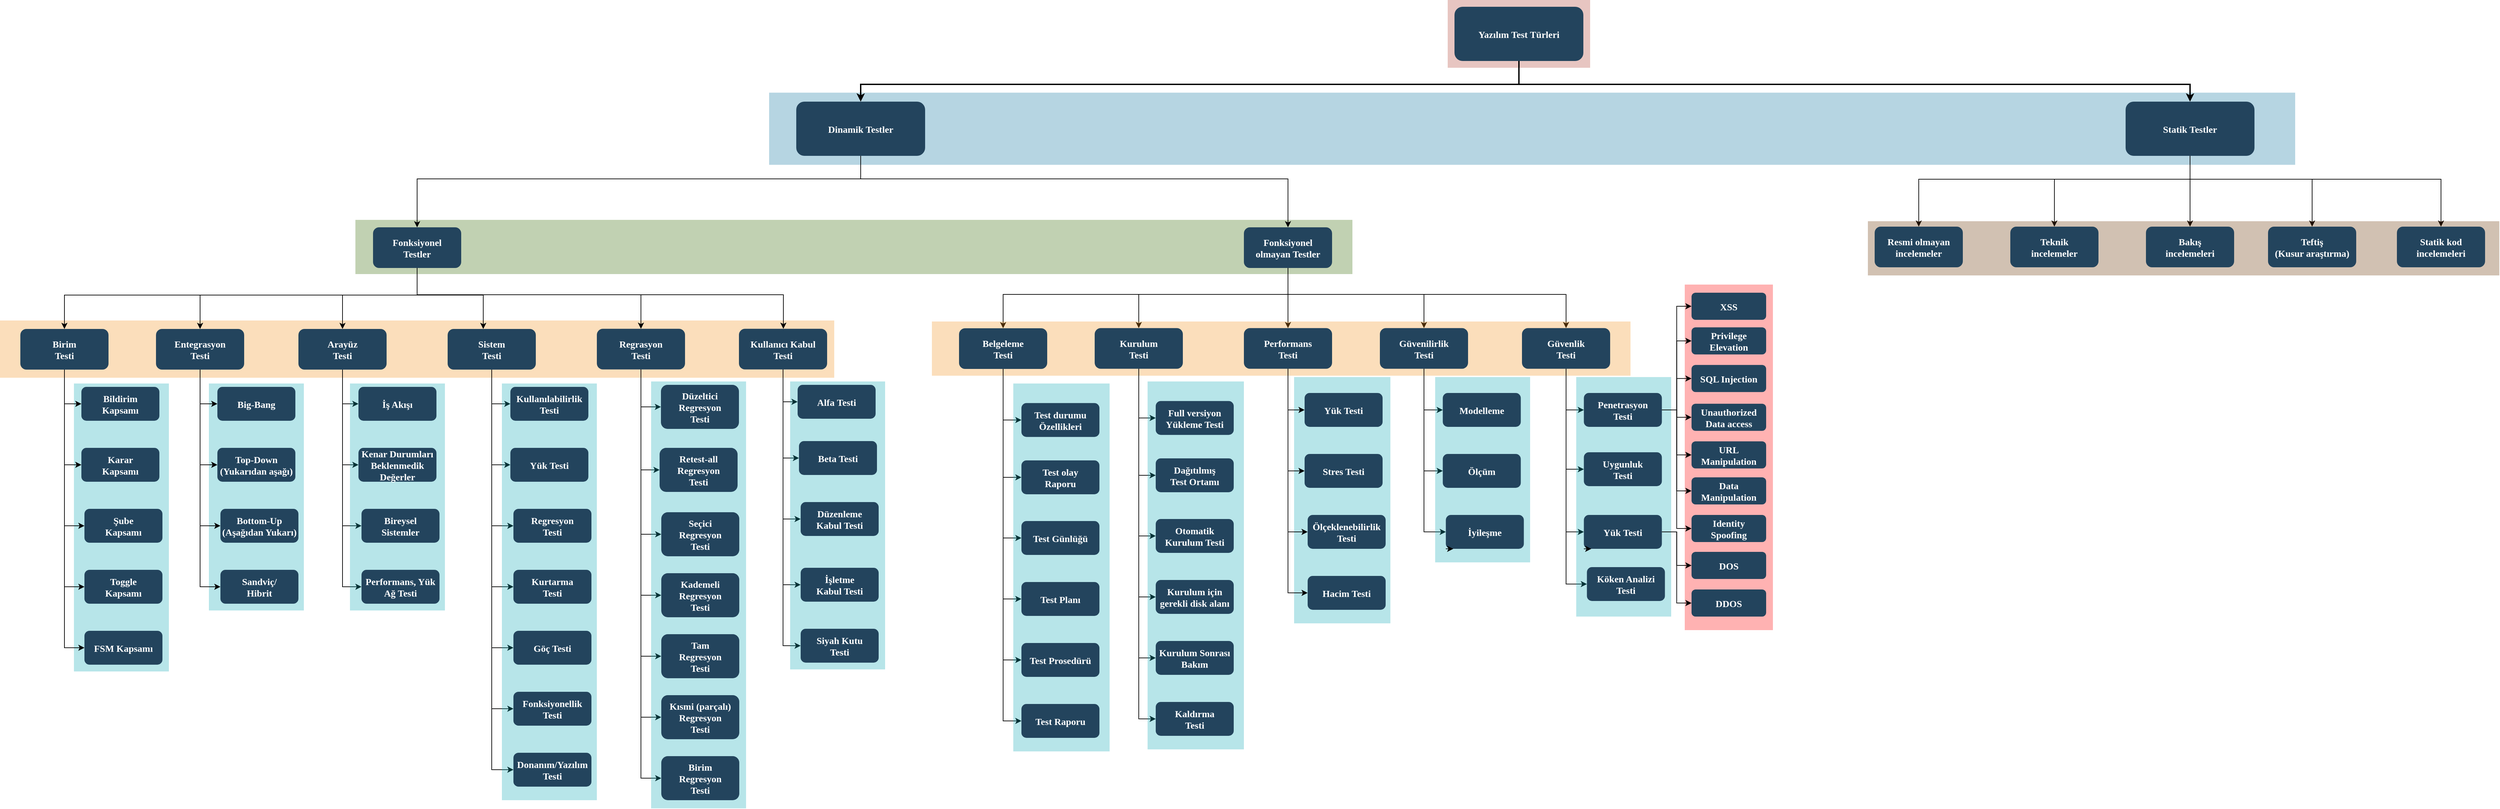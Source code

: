 <mxfile version="13.0.2" type="github">
  <diagram id="vwbjcZN3HUG5_Yrul42C" name="Page-1">
    <mxGraphModel dx="4432" dy="1824" grid="1" gridSize="10" guides="1" tooltips="1" connect="1" arrows="1" fold="1" page="1" pageScale="1" pageWidth="850" pageHeight="1100" math="0" shadow="0">
      <root>
        <mxCell id="0" />
        <mxCell id="1" parent="0" />
        <mxCell id="3QzFVQZJp-mWmI0BrGXV-1" value="" style="fillColor=#AE4132;strokeColor=none;opacity=30;" parent="1" vertex="1">
          <mxGeometry x="2300.5" y="40" width="210" height="100.0" as="geometry" />
        </mxCell>
        <mxCell id="3QzFVQZJp-mWmI0BrGXV-2" value="" style="fillColor=#10739E;strokeColor=none;opacity=30;" parent="1" vertex="1">
          <mxGeometry x="1300" y="176.75" width="2250" height="106.5" as="geometry" />
        </mxCell>
        <mxCell id="3QzFVQZJp-mWmI0BrGXV-4" value="" style="fillColor=#F2931E;strokeColor=none;opacity=30;" parent="1" vertex="1">
          <mxGeometry x="166" y="513" width="1230" height="84.5" as="geometry" />
        </mxCell>
        <mxCell id="3QzFVQZJp-mWmI0BrGXV-5" value="" style="fillColor=#12AAB5;strokeColor=none;opacity=30;" parent="1" vertex="1">
          <mxGeometry x="2074" y="596.5" width="142" height="363.5" as="geometry" />
        </mxCell>
        <mxCell id="3QzFVQZJp-mWmI0BrGXV-7" value="" style="fillColor=#FF0000;strokeColor=none;opacity=30;" parent="1" vertex="1">
          <mxGeometry x="2650" y="460" width="130" height="510" as="geometry" />
        </mxCell>
        <mxCell id="3QzFVQZJp-mWmI0BrGXV-8" value="" style="fillColor=#336600;strokeColor=none;opacity=30;" parent="1" vertex="1">
          <mxGeometry x="690" y="364.5" width="1470" height="80" as="geometry" />
        </mxCell>
        <mxCell id="3QzFVQZJp-mWmI0BrGXV-11" value="" style="fillColor=#12AAB5;strokeColor=none;opacity=30;" parent="1" vertex="1">
          <mxGeometry x="474" y="606" width="140" height="335" as="geometry" />
        </mxCell>
        <mxCell id="3QzFVQZJp-mWmI0BrGXV-13" value="Yazılım Test Türleri" style="rounded=1;fillColor=#23445D;gradientColor=none;strokeColor=none;fontColor=#FFFFFF;fontStyle=1;fontFamily=Tahoma;fontSize=14" parent="1" vertex="1">
          <mxGeometry x="2310.5" y="50.0" width="190" height="80" as="geometry" />
        </mxCell>
        <mxCell id="3QzFVQZJp-mWmI0BrGXV-14" value="" style="edgeStyle=elbowEdgeStyle;elbow=vertical;strokeWidth=2;rounded=0;entryX=0.5;entryY=0;entryDx=0;entryDy=0;" parent="1" source="3QzFVQZJp-mWmI0BrGXV-13" target="3QzFVQZJp-mWmI0BrGXV-20" edge="1">
          <mxGeometry x="1957" y="80.0" width="100" height="100" as="geometry">
            <mxPoint x="1957" y="180.0" as="sourcePoint" />
            <mxPoint x="3077" y="200.0" as="targetPoint" />
            <Array as="points">
              <mxPoint x="2620" y="164.5" />
              <mxPoint x="2670" y="166.5" />
            </Array>
          </mxGeometry>
        </mxCell>
        <mxCell id="3QzFVQZJp-mWmI0BrGXV-15" style="edgeStyle=orthogonalEdgeStyle;rounded=0;orthogonalLoop=1;jettySize=auto;html=1;entryX=0.5;entryY=0;entryDx=0;entryDy=0;" parent="1" source="3QzFVQZJp-mWmI0BrGXV-20" target="3QzFVQZJp-mWmI0BrGXV-57" edge="1">
          <mxGeometry relative="1" as="geometry">
            <mxPoint x="3395" y="364.5" as="targetPoint" />
          </mxGeometry>
        </mxCell>
        <mxCell id="3QzFVQZJp-mWmI0BrGXV-16" style="edgeStyle=orthogonalEdgeStyle;rounded=0;orthogonalLoop=1;jettySize=auto;html=1;entryX=0.5;entryY=0;entryDx=0;entryDy=0;" parent="1" source="3QzFVQZJp-mWmI0BrGXV-20" target="3QzFVQZJp-mWmI0BrGXV-56" edge="1">
          <mxGeometry relative="1" as="geometry">
            <mxPoint x="3195" y="364.5" as="targetPoint" />
            <Array as="points">
              <mxPoint x="3395" y="304.5" />
              <mxPoint x="3195" y="304.5" />
            </Array>
          </mxGeometry>
        </mxCell>
        <mxCell id="3QzFVQZJp-mWmI0BrGXV-17" style="edgeStyle=orthogonalEdgeStyle;rounded=0;orthogonalLoop=1;jettySize=auto;html=1;entryX=0.5;entryY=0;entryDx=0;entryDy=0;" parent="1" source="3QzFVQZJp-mWmI0BrGXV-20" target="3QzFVQZJp-mWmI0BrGXV-55" edge="1">
          <mxGeometry relative="1" as="geometry">
            <mxPoint x="2995" y="364.5" as="targetPoint" />
            <Array as="points">
              <mxPoint x="3395" y="304.5" />
              <mxPoint x="2995" y="304.5" />
            </Array>
          </mxGeometry>
        </mxCell>
        <mxCell id="3QzFVQZJp-mWmI0BrGXV-18" style="edgeStyle=orthogonalEdgeStyle;rounded=0;orthogonalLoop=1;jettySize=auto;html=1;entryX=0.5;entryY=0;entryDx=0;entryDy=0;" parent="1" source="3QzFVQZJp-mWmI0BrGXV-20" target="3QzFVQZJp-mWmI0BrGXV-59" edge="1">
          <mxGeometry relative="1" as="geometry">
            <mxPoint x="3575" y="364.5" as="targetPoint" />
            <Array as="points">
              <mxPoint x="3395" y="304.5" />
              <mxPoint x="3575" y="304.5" />
            </Array>
          </mxGeometry>
        </mxCell>
        <mxCell id="3QzFVQZJp-mWmI0BrGXV-19" style="edgeStyle=orthogonalEdgeStyle;rounded=0;orthogonalLoop=1;jettySize=auto;html=1;entryX=0.5;entryY=0;entryDx=0;entryDy=0;" parent="1" source="3QzFVQZJp-mWmI0BrGXV-20" target="3QzFVQZJp-mWmI0BrGXV-58" edge="1">
          <mxGeometry relative="1" as="geometry">
            <mxPoint x="3765" y="364.5" as="targetPoint" />
            <Array as="points">
              <mxPoint x="3395" y="304.5" />
              <mxPoint x="3765" y="304.5" />
            </Array>
          </mxGeometry>
        </mxCell>
        <mxCell id="3QzFVQZJp-mWmI0BrGXV-20" value="Statik Testler" style="rounded=1;fillColor=#23445D;gradientColor=none;strokeColor=none;fontColor=#FFFFFF;fontStyle=1;fontFamily=Tahoma;fontSize=14" parent="1" vertex="1">
          <mxGeometry x="3300" y="190.0" width="190" height="80" as="geometry" />
        </mxCell>
        <mxCell id="3QzFVQZJp-mWmI0BrGXV-21" style="edgeStyle=orthogonalEdgeStyle;rounded=0;orthogonalLoop=1;jettySize=auto;html=1;entryX=0.5;entryY=0;entryDx=0;entryDy=0;" parent="1" source="3QzFVQZJp-mWmI0BrGXV-23" target="3QzFVQZJp-mWmI0BrGXV-45" edge="1">
          <mxGeometry relative="1" as="geometry">
            <Array as="points">
              <mxPoint x="1435" y="304" />
              <mxPoint x="781" y="304" />
            </Array>
          </mxGeometry>
        </mxCell>
        <mxCell id="3QzFVQZJp-mWmI0BrGXV-22" style="edgeStyle=orthogonalEdgeStyle;rounded=0;orthogonalLoop=1;jettySize=auto;html=1;" parent="1" source="3QzFVQZJp-mWmI0BrGXV-23" target="3QzFVQZJp-mWmI0BrGXV-51" edge="1">
          <mxGeometry relative="1" as="geometry">
            <Array as="points">
              <mxPoint x="1435" y="304" />
              <mxPoint x="2065" y="304" />
            </Array>
          </mxGeometry>
        </mxCell>
        <mxCell id="3QzFVQZJp-mWmI0BrGXV-23" value="Dinamik Testler" style="rounded=1;fillColor=#23445D;gradientColor=none;strokeColor=none;fontColor=#FFFFFF;fontStyle=1;fontFamily=Tahoma;fontSize=14" parent="1" vertex="1">
          <mxGeometry x="1340" y="190.0" width="190" height="80" as="geometry" />
        </mxCell>
        <mxCell id="3QzFVQZJp-mWmI0BrGXV-32" value="Yük Testi" style="rounded=1;fillColor=#23445D;gradientColor=none;strokeColor=none;fontColor=#FFFFFF;fontStyle=1;fontFamily=Tahoma;fontSize=14" parent="1" vertex="1">
          <mxGeometry x="2089.5" y="620" width="115" height="50" as="geometry" />
        </mxCell>
        <mxCell id="3QzFVQZJp-mWmI0BrGXV-33" value="Stres Testi" style="rounded=1;fillColor=#23445D;gradientColor=none;strokeColor=none;fontColor=#FFFFFF;fontStyle=1;fontFamily=Tahoma;fontSize=14" parent="1" vertex="1">
          <mxGeometry x="2089.5" y="710" width="115" height="50" as="geometry" />
        </mxCell>
        <mxCell id="3QzFVQZJp-mWmI0BrGXV-34" value="Ölçeklenebilirlik&#xa;Testi" style="rounded=1;fillColor=#23445D;gradientColor=none;strokeColor=none;fontColor=#FFFFFF;fontStyle=1;fontFamily=Tahoma;fontSize=14" parent="1" vertex="1">
          <mxGeometry x="2094" y="800" width="115" height="50" as="geometry" />
        </mxCell>
        <mxCell id="3QzFVQZJp-mWmI0BrGXV-35" value="" style="edgeStyle=elbowEdgeStyle;elbow=vertical;strokeWidth=2;rounded=0" parent="1" source="3QzFVQZJp-mWmI0BrGXV-13" target="3QzFVQZJp-mWmI0BrGXV-23" edge="1">
          <mxGeometry x="1597" y="-2.842e-14" width="100" height="100" as="geometry">
            <mxPoint x="1597" y="100.0" as="sourcePoint" />
            <mxPoint x="1697" y="-2.842e-14" as="targetPoint" />
            <Array as="points">
              <mxPoint x="2190" y="164.5" />
            </Array>
          </mxGeometry>
        </mxCell>
        <mxCell id="3QzFVQZJp-mWmI0BrGXV-39" style="edgeStyle=orthogonalEdgeStyle;rounded=0;orthogonalLoop=1;jettySize=auto;html=1;entryX=0.5;entryY=0;entryDx=0;entryDy=0;" parent="1" source="3QzFVQZJp-mWmI0BrGXV-45" target="3QzFVQZJp-mWmI0BrGXV-64" edge="1">
          <mxGeometry relative="1" as="geometry">
            <Array as="points">
              <mxPoint x="781" y="475.5" />
              <mxPoint x="261" y="475.5" />
            </Array>
          </mxGeometry>
        </mxCell>
        <mxCell id="3QzFVQZJp-mWmI0BrGXV-40" style="edgeStyle=orthogonalEdgeStyle;rounded=0;orthogonalLoop=1;jettySize=auto;html=1;" parent="1" source="3QzFVQZJp-mWmI0BrGXV-45" target="3QzFVQZJp-mWmI0BrGXV-60" edge="1">
          <mxGeometry relative="1" as="geometry">
            <Array as="points">
              <mxPoint x="781" y="475.5" />
              <mxPoint x="461" y="475.5" />
            </Array>
          </mxGeometry>
        </mxCell>
        <mxCell id="3QzFVQZJp-mWmI0BrGXV-41" style="edgeStyle=orthogonalEdgeStyle;rounded=0;orthogonalLoop=1;jettySize=auto;html=1;entryX=0.5;entryY=0;entryDx=0;entryDy=0;" parent="1" source="3QzFVQZJp-mWmI0BrGXV-45" target="3QzFVQZJp-mWmI0BrGXV-61" edge="1">
          <mxGeometry relative="1" as="geometry">
            <Array as="points">
              <mxPoint x="781" y="475.5" />
              <mxPoint x="671" y="475.5" />
            </Array>
          </mxGeometry>
        </mxCell>
        <mxCell id="3QzFVQZJp-mWmI0BrGXV-42" style="edgeStyle=orthogonalEdgeStyle;rounded=0;orthogonalLoop=1;jettySize=auto;html=1;entryX=0.404;entryY=0;entryDx=0;entryDy=0;entryPerimeter=0;" parent="1" source="3QzFVQZJp-mWmI0BrGXV-45" target="3QzFVQZJp-mWmI0BrGXV-62" edge="1">
          <mxGeometry relative="1" as="geometry">
            <Array as="points">
              <mxPoint x="781" y="475.5" />
              <mxPoint x="879" y="475.5" />
            </Array>
          </mxGeometry>
        </mxCell>
        <mxCell id="3QzFVQZJp-mWmI0BrGXV-43" style="edgeStyle=orthogonalEdgeStyle;rounded=0;orthogonalLoop=1;jettySize=auto;html=1;entryX=0.5;entryY=0;entryDx=0;entryDy=0;" parent="1" source="3QzFVQZJp-mWmI0BrGXV-45" target="3QzFVQZJp-mWmI0BrGXV-65" edge="1">
          <mxGeometry relative="1" as="geometry">
            <Array as="points">
              <mxPoint x="781" y="475" />
              <mxPoint x="1111" y="475" />
            </Array>
          </mxGeometry>
        </mxCell>
        <mxCell id="3QzFVQZJp-mWmI0BrGXV-44" style="edgeStyle=orthogonalEdgeStyle;rounded=0;orthogonalLoop=1;jettySize=auto;html=1;" parent="1" source="3QzFVQZJp-mWmI0BrGXV-45" target="3QzFVQZJp-mWmI0BrGXV-63" edge="1">
          <mxGeometry relative="1" as="geometry">
            <Array as="points">
              <mxPoint x="781" y="475" />
              <mxPoint x="1321" y="475" />
            </Array>
          </mxGeometry>
        </mxCell>
        <mxCell id="3QzFVQZJp-mWmI0BrGXV-45" value="Fonksiyonel &#xa;Testler" style="rounded=1;fillColor=#23445D;gradientColor=none;strokeColor=none;fontColor=#FFFFFF;fontStyle=1;fontFamily=Tahoma;fontSize=14" parent="1" vertex="1">
          <mxGeometry x="716" y="375.5" width="130" height="60" as="geometry" />
        </mxCell>
        <mxCell id="3QzFVQZJp-mWmI0BrGXV-46" style="edgeStyle=orthogonalEdgeStyle;rounded=0;orthogonalLoop=1;jettySize=auto;html=1;" parent="1" source="3QzFVQZJp-mWmI0BrGXV-51" target="3QzFVQZJp-mWmI0BrGXV-66" edge="1">
          <mxGeometry relative="1" as="geometry">
            <Array as="points">
              <mxPoint x="2065" y="474.5" />
              <mxPoint x="1645" y="474.5" />
            </Array>
          </mxGeometry>
        </mxCell>
        <mxCell id="3QzFVQZJp-mWmI0BrGXV-47" style="edgeStyle=orthogonalEdgeStyle;rounded=0;orthogonalLoop=1;jettySize=auto;html=1;" parent="1" source="3QzFVQZJp-mWmI0BrGXV-51" target="3QzFVQZJp-mWmI0BrGXV-67" edge="1">
          <mxGeometry relative="1" as="geometry">
            <Array as="points">
              <mxPoint x="2065" y="474.5" />
              <mxPoint x="1845" y="474.5" />
            </Array>
          </mxGeometry>
        </mxCell>
        <mxCell id="3QzFVQZJp-mWmI0BrGXV-48" style="edgeStyle=orthogonalEdgeStyle;rounded=0;orthogonalLoop=1;jettySize=auto;html=1;" parent="1" source="3QzFVQZJp-mWmI0BrGXV-51" target="3QzFVQZJp-mWmI0BrGXV-68" edge="1">
          <mxGeometry relative="1" as="geometry" />
        </mxCell>
        <mxCell id="3QzFVQZJp-mWmI0BrGXV-49" style="edgeStyle=orthogonalEdgeStyle;rounded=0;orthogonalLoop=1;jettySize=auto;html=1;entryX=0.5;entryY=0;entryDx=0;entryDy=0;" parent="1" source="3QzFVQZJp-mWmI0BrGXV-51" target="3QzFVQZJp-mWmI0BrGXV-70" edge="1">
          <mxGeometry relative="1" as="geometry">
            <Array as="points">
              <mxPoint x="2065" y="474.5" />
              <mxPoint x="2265" y="474.5" />
            </Array>
          </mxGeometry>
        </mxCell>
        <mxCell id="3QzFVQZJp-mWmI0BrGXV-50" style="edgeStyle=orthogonalEdgeStyle;rounded=0;orthogonalLoop=1;jettySize=auto;html=1;" parent="1" source="3QzFVQZJp-mWmI0BrGXV-51" target="3QzFVQZJp-mWmI0BrGXV-69" edge="1">
          <mxGeometry relative="1" as="geometry">
            <Array as="points">
              <mxPoint x="2065" y="474.5" />
              <mxPoint x="2475" y="474.5" />
            </Array>
          </mxGeometry>
        </mxCell>
        <mxCell id="3QzFVQZJp-mWmI0BrGXV-51" value="Fonksiyonel&#xa;olmayan Testler" style="rounded=1;fillColor=#23445D;gradientColor=none;strokeColor=none;fontColor=#FFFFFF;fontStyle=1;fontFamily=Tahoma;fontSize=14" parent="1" vertex="1">
          <mxGeometry x="2000" y="375.5" width="130" height="60" as="geometry" />
        </mxCell>
        <mxCell id="3QzFVQZJp-mWmI0BrGXV-52" value="" style="fillColor=#12AAB5;strokeColor=none;opacity=30;" parent="1" vertex="1">
          <mxGeometry x="275" y="606" width="140" height="425" as="geometry" />
        </mxCell>
        <mxCell id="3QzFVQZJp-mWmI0BrGXV-53" value="" style="fillColor=#F2931E;strokeColor=none;opacity=30;" parent="1" vertex="1">
          <mxGeometry x="1540" y="514.5" width="1030" height="80" as="geometry" />
        </mxCell>
        <mxCell id="3QzFVQZJp-mWmI0BrGXV-54" value="" style="fillColor=#663300;strokeColor=none;opacity=30;" parent="1" vertex="1">
          <mxGeometry x="2920" y="366.5" width="931" height="80" as="geometry" />
        </mxCell>
        <mxCell id="3QzFVQZJp-mWmI0BrGXV-55" value="Resmi olmayan&#xa;incelemeler" style="rounded=1;fillColor=#23445D;gradientColor=none;strokeColor=none;fontColor=#FFFFFF;fontStyle=1;fontFamily=Tahoma;fontSize=14" parent="1" vertex="1">
          <mxGeometry x="2930" y="374.5" width="130" height="60" as="geometry" />
        </mxCell>
        <mxCell id="3QzFVQZJp-mWmI0BrGXV-56" value="Teknik&#xa;incelemeler" style="rounded=1;fillColor=#23445D;gradientColor=none;strokeColor=none;fontColor=#FFFFFF;fontStyle=1;fontFamily=Tahoma;fontSize=14" parent="1" vertex="1">
          <mxGeometry x="3130" y="374.5" width="130" height="60" as="geometry" />
        </mxCell>
        <mxCell id="3QzFVQZJp-mWmI0BrGXV-57" value="Bakış&#xa;incelemeleri" style="rounded=1;fillColor=#23445D;gradientColor=none;strokeColor=none;fontColor=#FFFFFF;fontStyle=1;fontFamily=Tahoma;fontSize=14" parent="1" vertex="1">
          <mxGeometry x="3330" y="374.5" width="130" height="60" as="geometry" />
        </mxCell>
        <mxCell id="3QzFVQZJp-mWmI0BrGXV-58" value="Statik kod &#xa;incelemeleri" style="rounded=1;fillColor=#23445D;gradientColor=none;strokeColor=none;fontColor=#FFFFFF;fontStyle=1;fontFamily=Tahoma;fontSize=14" parent="1" vertex="1">
          <mxGeometry x="3700" y="374.5" width="130" height="60" as="geometry" />
        </mxCell>
        <mxCell id="3QzFVQZJp-mWmI0BrGXV-59" value="Teftiş&#xa;(Kusur araştırma)" style="rounded=1;fillColor=#23445D;gradientColor=none;strokeColor=none;fontColor=#FFFFFF;fontStyle=1;fontFamily=Tahoma;fontSize=14" parent="1" vertex="1">
          <mxGeometry x="3510" y="374.5" width="130" height="60" as="geometry" />
        </mxCell>
        <mxCell id="3QzFVQZJp-mWmI0BrGXV-94" style="edgeStyle=orthogonalEdgeStyle;rounded=0;orthogonalLoop=1;jettySize=auto;html=1;entryX=0;entryY=0.5;entryDx=0;entryDy=0;" parent="1" source="3QzFVQZJp-mWmI0BrGXV-60" target="3QzFVQZJp-mWmI0BrGXV-89" edge="1">
          <mxGeometry relative="1" as="geometry" />
        </mxCell>
        <mxCell id="3QzFVQZJp-mWmI0BrGXV-95" style="edgeStyle=orthogonalEdgeStyle;rounded=0;orthogonalLoop=1;jettySize=auto;html=1;entryX=0;entryY=0.5;entryDx=0;entryDy=0;" parent="1" source="3QzFVQZJp-mWmI0BrGXV-60" target="3QzFVQZJp-mWmI0BrGXV-90" edge="1">
          <mxGeometry relative="1" as="geometry" />
        </mxCell>
        <mxCell id="3QzFVQZJp-mWmI0BrGXV-96" style="edgeStyle=orthogonalEdgeStyle;rounded=0;orthogonalLoop=1;jettySize=auto;html=1;entryX=0;entryY=0.5;entryDx=0;entryDy=0;" parent="1" source="3QzFVQZJp-mWmI0BrGXV-60" target="3QzFVQZJp-mWmI0BrGXV-91" edge="1">
          <mxGeometry relative="1" as="geometry" />
        </mxCell>
        <mxCell id="3QzFVQZJp-mWmI0BrGXV-97" style="edgeStyle=orthogonalEdgeStyle;rounded=0;orthogonalLoop=1;jettySize=auto;html=1;entryX=0;entryY=0.5;entryDx=0;entryDy=0;" parent="1" source="3QzFVQZJp-mWmI0BrGXV-60" target="3QzFVQZJp-mWmI0BrGXV-92" edge="1">
          <mxGeometry relative="1" as="geometry" />
        </mxCell>
        <mxCell id="3QzFVQZJp-mWmI0BrGXV-60" value="Entegrasyon&#xa;Testi" style="rounded=1;fillColor=#23445D;gradientColor=none;strokeColor=none;fontColor=#FFFFFF;fontStyle=1;fontFamily=Tahoma;fontSize=14" parent="1" vertex="1">
          <mxGeometry x="396" y="525.5" width="130" height="60" as="geometry" />
        </mxCell>
        <mxCell id="3QzFVQZJp-mWmI0BrGXV-104" style="edgeStyle=orthogonalEdgeStyle;rounded=0;orthogonalLoop=1;jettySize=auto;html=1;entryX=0;entryY=0.5;entryDx=0;entryDy=0;" parent="1" source="3QzFVQZJp-mWmI0BrGXV-61" target="3QzFVQZJp-mWmI0BrGXV-100" edge="1">
          <mxGeometry relative="1" as="geometry" />
        </mxCell>
        <mxCell id="3QzFVQZJp-mWmI0BrGXV-105" style="edgeStyle=orthogonalEdgeStyle;rounded=0;orthogonalLoop=1;jettySize=auto;html=1;entryX=0;entryY=0.5;entryDx=0;entryDy=0;" parent="1" source="3QzFVQZJp-mWmI0BrGXV-61" target="3QzFVQZJp-mWmI0BrGXV-101" edge="1">
          <mxGeometry relative="1" as="geometry" />
        </mxCell>
        <mxCell id="3QzFVQZJp-mWmI0BrGXV-106" style="edgeStyle=orthogonalEdgeStyle;rounded=0;orthogonalLoop=1;jettySize=auto;html=1;entryX=0;entryY=0.5;entryDx=0;entryDy=0;" parent="1" source="3QzFVQZJp-mWmI0BrGXV-61" target="3QzFVQZJp-mWmI0BrGXV-102" edge="1">
          <mxGeometry relative="1" as="geometry" />
        </mxCell>
        <mxCell id="3QzFVQZJp-mWmI0BrGXV-109" style="edgeStyle=orthogonalEdgeStyle;rounded=0;orthogonalLoop=1;jettySize=auto;html=1;entryX=0;entryY=0.5;entryDx=0;entryDy=0;" parent="1" source="3QzFVQZJp-mWmI0BrGXV-61" target="3QzFVQZJp-mWmI0BrGXV-103" edge="1">
          <mxGeometry relative="1" as="geometry" />
        </mxCell>
        <mxCell id="3QzFVQZJp-mWmI0BrGXV-61" value="Arayüz&#xa;Testi" style="rounded=1;fillColor=#23445D;gradientColor=none;strokeColor=none;fontColor=#FFFFFF;fontStyle=1;fontFamily=Tahoma;fontSize=14" parent="1" vertex="1">
          <mxGeometry x="606" y="525.5" width="130" height="60" as="geometry" />
        </mxCell>
        <mxCell id="3QzFVQZJp-mWmI0BrGXV-136" style="edgeStyle=orthogonalEdgeStyle;rounded=0;orthogonalLoop=1;jettySize=auto;html=1;entryX=0;entryY=0.5;entryDx=0;entryDy=0;" parent="1" source="3QzFVQZJp-mWmI0BrGXV-62" target="3QzFVQZJp-mWmI0BrGXV-124" edge="1">
          <mxGeometry relative="1" as="geometry" />
        </mxCell>
        <mxCell id="3QzFVQZJp-mWmI0BrGXV-137" style="edgeStyle=orthogonalEdgeStyle;rounded=0;orthogonalLoop=1;jettySize=auto;html=1;entryX=0;entryY=0.5;entryDx=0;entryDy=0;" parent="1" source="3QzFVQZJp-mWmI0BrGXV-62" target="3QzFVQZJp-mWmI0BrGXV-125" edge="1">
          <mxGeometry relative="1" as="geometry" />
        </mxCell>
        <mxCell id="3QzFVQZJp-mWmI0BrGXV-138" style="edgeStyle=orthogonalEdgeStyle;rounded=0;orthogonalLoop=1;jettySize=auto;html=1;entryX=0;entryY=0.5;entryDx=0;entryDy=0;" parent="1" source="3QzFVQZJp-mWmI0BrGXV-62" target="3QzFVQZJp-mWmI0BrGXV-126" edge="1">
          <mxGeometry relative="1" as="geometry" />
        </mxCell>
        <mxCell id="3QzFVQZJp-mWmI0BrGXV-139" style="edgeStyle=orthogonalEdgeStyle;rounded=0;orthogonalLoop=1;jettySize=auto;html=1;entryX=0;entryY=0.5;entryDx=0;entryDy=0;" parent="1" source="3QzFVQZJp-mWmI0BrGXV-62" target="3QzFVQZJp-mWmI0BrGXV-127" edge="1">
          <mxGeometry relative="1" as="geometry" />
        </mxCell>
        <mxCell id="3QzFVQZJp-mWmI0BrGXV-140" style="edgeStyle=orthogonalEdgeStyle;rounded=0;orthogonalLoop=1;jettySize=auto;html=1;entryX=0;entryY=0.5;entryDx=0;entryDy=0;" parent="1" source="3QzFVQZJp-mWmI0BrGXV-62" target="3QzFVQZJp-mWmI0BrGXV-131" edge="1">
          <mxGeometry relative="1" as="geometry" />
        </mxCell>
        <mxCell id="3QzFVQZJp-mWmI0BrGXV-141" style="edgeStyle=orthogonalEdgeStyle;rounded=0;orthogonalLoop=1;jettySize=auto;html=1;entryX=0;entryY=0.5;entryDx=0;entryDy=0;" parent="1" source="3QzFVQZJp-mWmI0BrGXV-62" target="3QzFVQZJp-mWmI0BrGXV-130" edge="1">
          <mxGeometry relative="1" as="geometry" />
        </mxCell>
        <mxCell id="3QzFVQZJp-mWmI0BrGXV-142" style="edgeStyle=orthogonalEdgeStyle;rounded=0;orthogonalLoop=1;jettySize=auto;html=1;entryX=0;entryY=0.5;entryDx=0;entryDy=0;" parent="1" source="3QzFVQZJp-mWmI0BrGXV-62" target="3QzFVQZJp-mWmI0BrGXV-128" edge="1">
          <mxGeometry relative="1" as="geometry" />
        </mxCell>
        <mxCell id="3QzFVQZJp-mWmI0BrGXV-62" value="Sistem&#xa;Testi" style="rounded=1;fillColor=#23445D;gradientColor=none;strokeColor=none;fontColor=#FFFFFF;fontStyle=1;fontFamily=Tahoma;fontSize=14" parent="1" vertex="1">
          <mxGeometry x="826" y="525.5" width="130" height="60" as="geometry" />
        </mxCell>
        <mxCell id="3QzFVQZJp-mWmI0BrGXV-181" style="edgeStyle=orthogonalEdgeStyle;rounded=0;orthogonalLoop=1;jettySize=auto;html=1;entryX=0;entryY=0.5;entryDx=0;entryDy=0;" parent="1" source="3QzFVQZJp-mWmI0BrGXV-63" target="3QzFVQZJp-mWmI0BrGXV-175" edge="1">
          <mxGeometry relative="1" as="geometry" />
        </mxCell>
        <mxCell id="3QzFVQZJp-mWmI0BrGXV-182" style="edgeStyle=orthogonalEdgeStyle;rounded=0;orthogonalLoop=1;jettySize=auto;html=1;entryX=0;entryY=0.5;entryDx=0;entryDy=0;" parent="1" source="3QzFVQZJp-mWmI0BrGXV-63" target="3QzFVQZJp-mWmI0BrGXV-177" edge="1">
          <mxGeometry relative="1" as="geometry" />
        </mxCell>
        <mxCell id="3QzFVQZJp-mWmI0BrGXV-183" style="edgeStyle=orthogonalEdgeStyle;rounded=0;orthogonalLoop=1;jettySize=auto;html=1;entryX=0;entryY=0.5;entryDx=0;entryDy=0;" parent="1" source="3QzFVQZJp-mWmI0BrGXV-63" target="3QzFVQZJp-mWmI0BrGXV-176" edge="1">
          <mxGeometry relative="1" as="geometry" />
        </mxCell>
        <mxCell id="3QzFVQZJp-mWmI0BrGXV-184" style="edgeStyle=orthogonalEdgeStyle;rounded=0;orthogonalLoop=1;jettySize=auto;html=1;entryX=0;entryY=0.5;entryDx=0;entryDy=0;" parent="1" source="3QzFVQZJp-mWmI0BrGXV-63" target="3QzFVQZJp-mWmI0BrGXV-178" edge="1">
          <mxGeometry relative="1" as="geometry" />
        </mxCell>
        <mxCell id="3QzFVQZJp-mWmI0BrGXV-185" style="edgeStyle=orthogonalEdgeStyle;rounded=0;orthogonalLoop=1;jettySize=auto;html=1;entryX=0;entryY=0.5;entryDx=0;entryDy=0;" parent="1" source="3QzFVQZJp-mWmI0BrGXV-63" target="3QzFVQZJp-mWmI0BrGXV-179" edge="1">
          <mxGeometry relative="1" as="geometry" />
        </mxCell>
        <mxCell id="3QzFVQZJp-mWmI0BrGXV-63" value="Kullanıcı Kabul&#xa;Testi" style="rounded=1;fillColor=#23445D;gradientColor=none;strokeColor=none;fontColor=#FFFFFF;fontStyle=1;fontFamily=Tahoma;fontSize=14" parent="1" vertex="1">
          <mxGeometry x="1255.5" y="525.25" width="130" height="60" as="geometry" />
        </mxCell>
        <mxCell id="3QzFVQZJp-mWmI0BrGXV-82" style="edgeStyle=orthogonalEdgeStyle;rounded=0;orthogonalLoop=1;jettySize=auto;html=1;entryX=0;entryY=0.5;entryDx=0;entryDy=0;" parent="1" source="3QzFVQZJp-mWmI0BrGXV-64" target="3QzFVQZJp-mWmI0BrGXV-78" edge="1">
          <mxGeometry relative="1" as="geometry" />
        </mxCell>
        <mxCell id="3QzFVQZJp-mWmI0BrGXV-83" style="edgeStyle=orthogonalEdgeStyle;rounded=0;orthogonalLoop=1;jettySize=auto;html=1;entryX=0;entryY=0.5;entryDx=0;entryDy=0;" parent="1" source="3QzFVQZJp-mWmI0BrGXV-64" target="3QzFVQZJp-mWmI0BrGXV-79" edge="1">
          <mxGeometry relative="1" as="geometry" />
        </mxCell>
        <mxCell id="3QzFVQZJp-mWmI0BrGXV-84" style="edgeStyle=orthogonalEdgeStyle;rounded=0;orthogonalLoop=1;jettySize=auto;html=1;entryX=0;entryY=0.5;entryDx=0;entryDy=0;" parent="1" source="3QzFVQZJp-mWmI0BrGXV-64" target="3QzFVQZJp-mWmI0BrGXV-80" edge="1">
          <mxGeometry relative="1" as="geometry" />
        </mxCell>
        <mxCell id="3QzFVQZJp-mWmI0BrGXV-85" style="edgeStyle=orthogonalEdgeStyle;rounded=0;orthogonalLoop=1;jettySize=auto;html=1;entryX=0;entryY=0.5;entryDx=0;entryDy=0;" parent="1" source="3QzFVQZJp-mWmI0BrGXV-64" target="3QzFVQZJp-mWmI0BrGXV-81" edge="1">
          <mxGeometry relative="1" as="geometry" />
        </mxCell>
        <mxCell id="3QzFVQZJp-mWmI0BrGXV-88" style="edgeStyle=orthogonalEdgeStyle;rounded=0;orthogonalLoop=1;jettySize=auto;html=1;entryX=0;entryY=0.5;entryDx=0;entryDy=0;" parent="1" source="3QzFVQZJp-mWmI0BrGXV-64" target="3QzFVQZJp-mWmI0BrGXV-87" edge="1">
          <mxGeometry relative="1" as="geometry" />
        </mxCell>
        <mxCell id="3QzFVQZJp-mWmI0BrGXV-64" value="Birim&#xa;Testi" style="rounded=1;fillColor=#23445D;gradientColor=none;strokeColor=none;fontColor=#FFFFFF;fontStyle=1;fontFamily=Tahoma;fontSize=14" parent="1" vertex="1">
          <mxGeometry x="196" y="525.5" width="130" height="60" as="geometry" />
        </mxCell>
        <mxCell id="3QzFVQZJp-mWmI0BrGXV-167" style="edgeStyle=orthogonalEdgeStyle;rounded=0;orthogonalLoop=1;jettySize=auto;html=1;entryX=0;entryY=0.5;entryDx=0;entryDy=0;" parent="1" source="3QzFVQZJp-mWmI0BrGXV-65" target="3QzFVQZJp-mWmI0BrGXV-159" edge="1">
          <mxGeometry relative="1" as="geometry" />
        </mxCell>
        <mxCell id="3QzFVQZJp-mWmI0BrGXV-168" style="edgeStyle=orthogonalEdgeStyle;rounded=0;orthogonalLoop=1;jettySize=auto;html=1;entryX=0;entryY=0.5;entryDx=0;entryDy=0;" parent="1" source="3QzFVQZJp-mWmI0BrGXV-65" target="3QzFVQZJp-mWmI0BrGXV-160" edge="1">
          <mxGeometry relative="1" as="geometry" />
        </mxCell>
        <mxCell id="3QzFVQZJp-mWmI0BrGXV-169" style="edgeStyle=orthogonalEdgeStyle;rounded=0;orthogonalLoop=1;jettySize=auto;html=1;entryX=0;entryY=0.5;entryDx=0;entryDy=0;" parent="1" source="3QzFVQZJp-mWmI0BrGXV-65" target="3QzFVQZJp-mWmI0BrGXV-161" edge="1">
          <mxGeometry relative="1" as="geometry" />
        </mxCell>
        <mxCell id="3QzFVQZJp-mWmI0BrGXV-170" style="edgeStyle=orthogonalEdgeStyle;rounded=0;orthogonalLoop=1;jettySize=auto;html=1;entryX=0;entryY=0.5;entryDx=0;entryDy=0;" parent="1" source="3QzFVQZJp-mWmI0BrGXV-65" target="3QzFVQZJp-mWmI0BrGXV-162" edge="1">
          <mxGeometry relative="1" as="geometry" />
        </mxCell>
        <mxCell id="3QzFVQZJp-mWmI0BrGXV-171" style="edgeStyle=orthogonalEdgeStyle;rounded=0;orthogonalLoop=1;jettySize=auto;html=1;entryX=0;entryY=0.5;entryDx=0;entryDy=0;" parent="1" source="3QzFVQZJp-mWmI0BrGXV-65" target="3QzFVQZJp-mWmI0BrGXV-165" edge="1">
          <mxGeometry relative="1" as="geometry" />
        </mxCell>
        <mxCell id="3QzFVQZJp-mWmI0BrGXV-172" style="edgeStyle=orthogonalEdgeStyle;rounded=0;orthogonalLoop=1;jettySize=auto;html=1;entryX=0;entryY=0.5;entryDx=0;entryDy=0;" parent="1" source="3QzFVQZJp-mWmI0BrGXV-65" target="3QzFVQZJp-mWmI0BrGXV-164" edge="1">
          <mxGeometry relative="1" as="geometry" />
        </mxCell>
        <mxCell id="3QzFVQZJp-mWmI0BrGXV-173" style="edgeStyle=orthogonalEdgeStyle;rounded=0;orthogonalLoop=1;jettySize=auto;html=1;entryX=0;entryY=0.5;entryDx=0;entryDy=0;" parent="1" source="3QzFVQZJp-mWmI0BrGXV-65" target="3QzFVQZJp-mWmI0BrGXV-163" edge="1">
          <mxGeometry relative="1" as="geometry" />
        </mxCell>
        <mxCell id="3QzFVQZJp-mWmI0BrGXV-65" value="Regrasyon&#xa;Testi" style="rounded=1;fillColor=#23445D;gradientColor=none;strokeColor=none;fontColor=#FFFFFF;fontStyle=1;fontFamily=Tahoma;fontSize=14" parent="1" vertex="1">
          <mxGeometry x="1046" y="525.25" width="130" height="60" as="geometry" />
        </mxCell>
        <mxCell id="NLV7-1MvzofAZhKq3dqP-61" style="edgeStyle=orthogonalEdgeStyle;rounded=0;orthogonalLoop=1;jettySize=auto;html=1;entryX=0;entryY=0.5;entryDx=0;entryDy=0;" edge="1" parent="1" source="3QzFVQZJp-mWmI0BrGXV-66" target="NLV7-1MvzofAZhKq3dqP-55">
          <mxGeometry relative="1" as="geometry" />
        </mxCell>
        <mxCell id="NLV7-1MvzofAZhKq3dqP-64" style="edgeStyle=orthogonalEdgeStyle;rounded=0;orthogonalLoop=1;jettySize=auto;html=1;entryX=0;entryY=0.5;entryDx=0;entryDy=0;" edge="1" parent="1" source="3QzFVQZJp-mWmI0BrGXV-66" target="NLV7-1MvzofAZhKq3dqP-56">
          <mxGeometry relative="1" as="geometry" />
        </mxCell>
        <mxCell id="NLV7-1MvzofAZhKq3dqP-65" style="edgeStyle=orthogonalEdgeStyle;rounded=0;orthogonalLoop=1;jettySize=auto;html=1;entryX=0;entryY=0.5;entryDx=0;entryDy=0;" edge="1" parent="1" source="3QzFVQZJp-mWmI0BrGXV-66" target="NLV7-1MvzofAZhKq3dqP-57">
          <mxGeometry relative="1" as="geometry" />
        </mxCell>
        <mxCell id="NLV7-1MvzofAZhKq3dqP-66" style="edgeStyle=orthogonalEdgeStyle;rounded=0;orthogonalLoop=1;jettySize=auto;html=1;entryX=0;entryY=0.5;entryDx=0;entryDy=0;" edge="1" parent="1" source="3QzFVQZJp-mWmI0BrGXV-66" target="NLV7-1MvzofAZhKq3dqP-58">
          <mxGeometry relative="1" as="geometry" />
        </mxCell>
        <mxCell id="NLV7-1MvzofAZhKq3dqP-67" style="edgeStyle=orthogonalEdgeStyle;rounded=0;orthogonalLoop=1;jettySize=auto;html=1;entryX=0;entryY=0.5;entryDx=0;entryDy=0;" edge="1" parent="1" source="3QzFVQZJp-mWmI0BrGXV-66" target="NLV7-1MvzofAZhKq3dqP-59">
          <mxGeometry relative="1" as="geometry" />
        </mxCell>
        <mxCell id="NLV7-1MvzofAZhKq3dqP-68" style="edgeStyle=orthogonalEdgeStyle;rounded=0;orthogonalLoop=1;jettySize=auto;html=1;entryX=0;entryY=0.5;entryDx=0;entryDy=0;" edge="1" parent="1" source="3QzFVQZJp-mWmI0BrGXV-66" target="NLV7-1MvzofAZhKq3dqP-60">
          <mxGeometry relative="1" as="geometry" />
        </mxCell>
        <mxCell id="3QzFVQZJp-mWmI0BrGXV-66" value="Belgeleme&#xa;Testi" style="rounded=1;fillColor=#23445D;gradientColor=none;strokeColor=none;fontColor=#FFFFFF;fontStyle=1;fontFamily=Tahoma;fontSize=14" parent="1" vertex="1">
          <mxGeometry x="1580" y="524.5" width="130" height="60" as="geometry" />
        </mxCell>
        <mxCell id="NLV7-1MvzofAZhKq3dqP-43" style="edgeStyle=orthogonalEdgeStyle;rounded=0;orthogonalLoop=1;jettySize=auto;html=1;entryX=0;entryY=0.5;entryDx=0;entryDy=0;" edge="1" parent="1" source="3QzFVQZJp-mWmI0BrGXV-67" target="NLV7-1MvzofAZhKq3dqP-31">
          <mxGeometry relative="1" as="geometry" />
        </mxCell>
        <mxCell id="NLV7-1MvzofAZhKq3dqP-44" style="edgeStyle=orthogonalEdgeStyle;rounded=0;orthogonalLoop=1;jettySize=auto;html=1;entryX=0;entryY=0.5;entryDx=0;entryDy=0;" edge="1" parent="1" source="3QzFVQZJp-mWmI0BrGXV-67" target="NLV7-1MvzofAZhKq3dqP-32">
          <mxGeometry relative="1" as="geometry" />
        </mxCell>
        <mxCell id="NLV7-1MvzofAZhKq3dqP-46" style="edgeStyle=orthogonalEdgeStyle;rounded=0;orthogonalLoop=1;jettySize=auto;html=1;entryX=0;entryY=0.5;entryDx=0;entryDy=0;" edge="1" parent="1" source="3QzFVQZJp-mWmI0BrGXV-67" target="NLV7-1MvzofAZhKq3dqP-33">
          <mxGeometry relative="1" as="geometry" />
        </mxCell>
        <mxCell id="NLV7-1MvzofAZhKq3dqP-47" style="edgeStyle=orthogonalEdgeStyle;rounded=0;orthogonalLoop=1;jettySize=auto;html=1;entryX=0;entryY=0.5;entryDx=0;entryDy=0;" edge="1" parent="1" source="3QzFVQZJp-mWmI0BrGXV-67" target="NLV7-1MvzofAZhKq3dqP-34">
          <mxGeometry relative="1" as="geometry" />
        </mxCell>
        <mxCell id="NLV7-1MvzofAZhKq3dqP-48" style="edgeStyle=orthogonalEdgeStyle;rounded=0;orthogonalLoop=1;jettySize=auto;html=1;entryX=0;entryY=0.5;entryDx=0;entryDy=0;" edge="1" parent="1" source="3QzFVQZJp-mWmI0BrGXV-67" target="NLV7-1MvzofAZhKq3dqP-35">
          <mxGeometry relative="1" as="geometry" />
        </mxCell>
        <mxCell id="NLV7-1MvzofAZhKq3dqP-49" style="edgeStyle=orthogonalEdgeStyle;rounded=0;orthogonalLoop=1;jettySize=auto;html=1;entryX=0;entryY=0.5;entryDx=0;entryDy=0;" edge="1" parent="1" source="3QzFVQZJp-mWmI0BrGXV-67" target="NLV7-1MvzofAZhKq3dqP-36">
          <mxGeometry relative="1" as="geometry" />
        </mxCell>
        <mxCell id="3QzFVQZJp-mWmI0BrGXV-67" value="Kurulum&#xa;Testi" style="rounded=1;fillColor=#23445D;gradientColor=none;strokeColor=none;fontColor=#FFFFFF;fontStyle=1;fontFamily=Tahoma;fontSize=14" parent="1" vertex="1">
          <mxGeometry x="1780" y="524.25" width="130" height="60" as="geometry" />
        </mxCell>
        <mxCell id="3QzFVQZJp-mWmI0BrGXV-72" style="edgeStyle=orthogonalEdgeStyle;rounded=0;orthogonalLoop=1;jettySize=auto;html=1;entryX=0;entryY=0.5;entryDx=0;entryDy=0;" parent="1" source="3QzFVQZJp-mWmI0BrGXV-68" target="3QzFVQZJp-mWmI0BrGXV-32" edge="1">
          <mxGeometry relative="1" as="geometry" />
        </mxCell>
        <mxCell id="3QzFVQZJp-mWmI0BrGXV-73" style="edgeStyle=orthogonalEdgeStyle;rounded=0;orthogonalLoop=1;jettySize=auto;html=1;entryX=0;entryY=0.5;entryDx=0;entryDy=0;" parent="1" source="3QzFVQZJp-mWmI0BrGXV-68" target="3QzFVQZJp-mWmI0BrGXV-33" edge="1">
          <mxGeometry relative="1" as="geometry" />
        </mxCell>
        <mxCell id="3QzFVQZJp-mWmI0BrGXV-74" style="edgeStyle=orthogonalEdgeStyle;rounded=0;orthogonalLoop=1;jettySize=auto;html=1;entryX=0;entryY=0.5;entryDx=0;entryDy=0;" parent="1" source="3QzFVQZJp-mWmI0BrGXV-68" target="3QzFVQZJp-mWmI0BrGXV-34" edge="1">
          <mxGeometry relative="1" as="geometry" />
        </mxCell>
        <mxCell id="3QzFVQZJp-mWmI0BrGXV-76" style="edgeStyle=orthogonalEdgeStyle;rounded=0;orthogonalLoop=1;jettySize=auto;html=1;entryX=0;entryY=0.5;entryDx=0;entryDy=0;" parent="1" source="3QzFVQZJp-mWmI0BrGXV-68" target="3QzFVQZJp-mWmI0BrGXV-75" edge="1">
          <mxGeometry relative="1" as="geometry" />
        </mxCell>
        <mxCell id="3QzFVQZJp-mWmI0BrGXV-68" value="Performans&#xa;Testi" style="rounded=1;fillColor=#23445D;gradientColor=none;strokeColor=none;fontColor=#FFFFFF;fontStyle=1;fontFamily=Tahoma;fontSize=14" parent="1" vertex="1">
          <mxGeometry x="2000" y="524.25" width="130" height="60" as="geometry" />
        </mxCell>
        <mxCell id="NLV7-1MvzofAZhKq3dqP-8" style="edgeStyle=orthogonalEdgeStyle;rounded=0;orthogonalLoop=1;jettySize=auto;html=1;entryX=0;entryY=0.5;entryDx=0;entryDy=0;" edge="1" parent="1" source="3QzFVQZJp-mWmI0BrGXV-69" target="NLV7-1MvzofAZhKq3dqP-3">
          <mxGeometry relative="1" as="geometry" />
        </mxCell>
        <mxCell id="NLV7-1MvzofAZhKq3dqP-9" style="edgeStyle=orthogonalEdgeStyle;rounded=0;orthogonalLoop=1;jettySize=auto;html=1;entryX=0;entryY=0.5;entryDx=0;entryDy=0;" edge="1" parent="1" source="3QzFVQZJp-mWmI0BrGXV-69" target="NLV7-1MvzofAZhKq3dqP-4">
          <mxGeometry relative="1" as="geometry" />
        </mxCell>
        <mxCell id="NLV7-1MvzofAZhKq3dqP-10" style="edgeStyle=orthogonalEdgeStyle;rounded=0;orthogonalLoop=1;jettySize=auto;html=1;entryX=0;entryY=0.5;entryDx=0;entryDy=0;" edge="1" parent="1" source="3QzFVQZJp-mWmI0BrGXV-69" target="NLV7-1MvzofAZhKq3dqP-5">
          <mxGeometry relative="1" as="geometry" />
        </mxCell>
        <mxCell id="NLV7-1MvzofAZhKq3dqP-11" style="edgeStyle=orthogonalEdgeStyle;rounded=0;orthogonalLoop=1;jettySize=auto;html=1;entryX=0;entryY=0.5;entryDx=0;entryDy=0;" edge="1" parent="1" source="3QzFVQZJp-mWmI0BrGXV-69" target="NLV7-1MvzofAZhKq3dqP-7">
          <mxGeometry relative="1" as="geometry" />
        </mxCell>
        <mxCell id="3QzFVQZJp-mWmI0BrGXV-69" value="Güvenlik&#xa;Testi" style="rounded=1;fillColor=#23445D;gradientColor=none;strokeColor=none;fontColor=#FFFFFF;fontStyle=1;fontFamily=Tahoma;fontSize=14" parent="1" vertex="1">
          <mxGeometry x="2410" y="524.25" width="130" height="60" as="geometry" />
        </mxCell>
        <mxCell id="3QzFVQZJp-mWmI0BrGXV-118" style="edgeStyle=orthogonalEdgeStyle;rounded=0;orthogonalLoop=1;jettySize=auto;html=1;entryX=0;entryY=0.5;entryDx=0;entryDy=0;" parent="1" source="3QzFVQZJp-mWmI0BrGXV-70" target="3QzFVQZJp-mWmI0BrGXV-111" edge="1">
          <mxGeometry relative="1" as="geometry" />
        </mxCell>
        <mxCell id="3QzFVQZJp-mWmI0BrGXV-120" style="edgeStyle=orthogonalEdgeStyle;rounded=0;orthogonalLoop=1;jettySize=auto;html=1;entryX=0;entryY=0.5;entryDx=0;entryDy=0;" parent="1" source="3QzFVQZJp-mWmI0BrGXV-70" target="3QzFVQZJp-mWmI0BrGXV-112" edge="1">
          <mxGeometry relative="1" as="geometry" />
        </mxCell>
        <mxCell id="3QzFVQZJp-mWmI0BrGXV-121" style="edgeStyle=orthogonalEdgeStyle;rounded=0;orthogonalLoop=1;jettySize=auto;html=1;entryX=0;entryY=0.5;entryDx=0;entryDy=0;" parent="1" source="3QzFVQZJp-mWmI0BrGXV-70" target="3QzFVQZJp-mWmI0BrGXV-113" edge="1">
          <mxGeometry relative="1" as="geometry" />
        </mxCell>
        <mxCell id="3QzFVQZJp-mWmI0BrGXV-70" value="Güvenilirlik&#xa;Testi" style="rounded=1;fillColor=#23445D;gradientColor=none;strokeColor=none;fontColor=#FFFFFF;fontStyle=1;fontFamily=Tahoma;fontSize=14" parent="1" vertex="1">
          <mxGeometry x="2200.5" y="524.25" width="130" height="60" as="geometry" />
        </mxCell>
        <mxCell id="3QzFVQZJp-mWmI0BrGXV-75" value="Hacim Testi" style="rounded=1;fillColor=#23445D;gradientColor=none;strokeColor=none;fontColor=#FFFFFF;fontStyle=1;fontFamily=Tahoma;fontSize=14" parent="1" vertex="1">
          <mxGeometry x="2094" y="890" width="115" height="50" as="geometry" />
        </mxCell>
        <mxCell id="3QzFVQZJp-mWmI0BrGXV-78" value="Bildirim&#xa;Kapsamı" style="rounded=1;fillColor=#23445D;gradientColor=none;strokeColor=none;fontColor=#FFFFFF;fontStyle=1;fontFamily=Tahoma;fontSize=14" parent="1" vertex="1">
          <mxGeometry x="286" y="611" width="115" height="50" as="geometry" />
        </mxCell>
        <mxCell id="3QzFVQZJp-mWmI0BrGXV-79" value="Karar&#xa;Kapsamı" style="rounded=1;fillColor=#23445D;gradientColor=none;strokeColor=none;fontColor=#FFFFFF;fontStyle=1;fontFamily=Tahoma;fontSize=14" parent="1" vertex="1">
          <mxGeometry x="286" y="701" width="115" height="50" as="geometry" />
        </mxCell>
        <mxCell id="3QzFVQZJp-mWmI0BrGXV-80" value="Şube&#xa;Kapsamı" style="rounded=1;fillColor=#23445D;gradientColor=none;strokeColor=none;fontColor=#FFFFFF;fontStyle=1;fontFamily=Tahoma;fontSize=14" parent="1" vertex="1">
          <mxGeometry x="290.5" y="791" width="115" height="50" as="geometry" />
        </mxCell>
        <mxCell id="3QzFVQZJp-mWmI0BrGXV-81" value="Toggle&#xa;Kapsamı" style="rounded=1;fillColor=#23445D;gradientColor=none;strokeColor=none;fontColor=#FFFFFF;fontStyle=1;fontFamily=Tahoma;fontSize=14" parent="1" vertex="1">
          <mxGeometry x="290.5" y="881" width="115" height="50" as="geometry" />
        </mxCell>
        <mxCell id="3QzFVQZJp-mWmI0BrGXV-87" value="FSM Kapsamı" style="rounded=1;fillColor=#23445D;gradientColor=none;strokeColor=none;fontColor=#FFFFFF;fontStyle=1;fontFamily=Tahoma;fontSize=14" parent="1" vertex="1">
          <mxGeometry x="290.5" y="971" width="115" height="50" as="geometry" />
        </mxCell>
        <mxCell id="3QzFVQZJp-mWmI0BrGXV-89" value="Big-Bang" style="rounded=1;fillColor=#23445D;gradientColor=none;strokeColor=none;fontColor=#FFFFFF;fontStyle=1;fontFamily=Tahoma;fontSize=14" parent="1" vertex="1">
          <mxGeometry x="486.5" y="611" width="115" height="50" as="geometry" />
        </mxCell>
        <mxCell id="3QzFVQZJp-mWmI0BrGXV-90" value="Top-Down&#xa;(Yukarıdan aşağı)" style="rounded=1;fillColor=#23445D;gradientColor=none;strokeColor=none;fontColor=#FFFFFF;fontStyle=1;fontFamily=Tahoma;fontSize=14" parent="1" vertex="1">
          <mxGeometry x="486.5" y="701" width="115" height="50" as="geometry" />
        </mxCell>
        <mxCell id="3QzFVQZJp-mWmI0BrGXV-91" value="Bottom-Up&#xa;(Aşağıdan Yukarı)" style="rounded=1;fillColor=#23445D;gradientColor=none;strokeColor=none;fontColor=#FFFFFF;fontStyle=1;fontFamily=Tahoma;fontSize=14" parent="1" vertex="1">
          <mxGeometry x="491" y="791" width="115" height="50" as="geometry" />
        </mxCell>
        <mxCell id="3QzFVQZJp-mWmI0BrGXV-92" value="Sandviç/&#xa;Hibrit" style="rounded=1;fillColor=#23445D;gradientColor=none;strokeColor=none;fontColor=#FFFFFF;fontStyle=1;fontFamily=Tahoma;fontSize=14" parent="1" vertex="1">
          <mxGeometry x="491" y="881" width="115" height="50" as="geometry" />
        </mxCell>
        <mxCell id="3QzFVQZJp-mWmI0BrGXV-99" value="" style="fillColor=#12AAB5;strokeColor=none;opacity=30;" parent="1" vertex="1">
          <mxGeometry x="682" y="606" width="140" height="335" as="geometry" />
        </mxCell>
        <mxCell id="3QzFVQZJp-mWmI0BrGXV-100" value="İş Akışı" style="rounded=1;fillColor=#23445D;gradientColor=none;strokeColor=none;fontColor=#FFFFFF;fontStyle=1;fontFamily=Tahoma;fontSize=14" parent="1" vertex="1">
          <mxGeometry x="694.5" y="611" width="115" height="50" as="geometry" />
        </mxCell>
        <mxCell id="3QzFVQZJp-mWmI0BrGXV-101" value="Kenar Durumları&#xa;Beklenmedik&#xa;Değerler" style="rounded=1;fillColor=#23445D;gradientColor=none;strokeColor=none;fontColor=#FFFFFF;fontStyle=1;fontFamily=Tahoma;fontSize=14" parent="1" vertex="1">
          <mxGeometry x="694.5" y="701" width="115" height="50" as="geometry" />
        </mxCell>
        <mxCell id="3QzFVQZJp-mWmI0BrGXV-102" value="Bireysel&#xa;Sistemler" style="rounded=1;fillColor=#23445D;gradientColor=none;strokeColor=none;fontColor=#FFFFFF;fontStyle=1;fontFamily=Tahoma;fontSize=14" parent="1" vertex="1">
          <mxGeometry x="699" y="791" width="115" height="50" as="geometry" />
        </mxCell>
        <mxCell id="3QzFVQZJp-mWmI0BrGXV-103" value="Performans, Yük&#xa;Ağ Testi" style="rounded=1;fillColor=#23445D;gradientColor=none;strokeColor=none;fontColor=#FFFFFF;fontStyle=1;fontFamily=Tahoma;fontSize=14" parent="1" vertex="1">
          <mxGeometry x="699" y="881" width="115" height="50" as="geometry" />
        </mxCell>
        <mxCell id="3QzFVQZJp-mWmI0BrGXV-110" value="" style="fillColor=#12AAB5;strokeColor=none;opacity=30;" parent="1" vertex="1">
          <mxGeometry x="2282" y="596.5" width="140" height="273.5" as="geometry" />
        </mxCell>
        <mxCell id="3QzFVQZJp-mWmI0BrGXV-111" value="Modelleme" style="rounded=1;fillColor=#23445D;gradientColor=none;strokeColor=none;fontColor=#FFFFFF;fontStyle=1;fontFamily=Tahoma;fontSize=14" parent="1" vertex="1">
          <mxGeometry x="2293.25" y="620" width="115" height="50" as="geometry" />
        </mxCell>
        <mxCell id="3QzFVQZJp-mWmI0BrGXV-112" value="Ölçüm" style="rounded=1;fillColor=#23445D;gradientColor=none;strokeColor=none;fontColor=#FFFFFF;fontStyle=1;fontFamily=Tahoma;fontSize=14" parent="1" vertex="1">
          <mxGeometry x="2293.25" y="710" width="115" height="50" as="geometry" />
        </mxCell>
        <mxCell id="3QzFVQZJp-mWmI0BrGXV-113" value="İyileşme" style="rounded=1;fillColor=#23445D;gradientColor=none;strokeColor=none;fontColor=#FFFFFF;fontStyle=1;fontFamily=Tahoma;fontSize=14" parent="1" vertex="1">
          <mxGeometry x="2297.75" y="800" width="115" height="50" as="geometry" />
        </mxCell>
        <mxCell id="3QzFVQZJp-mWmI0BrGXV-123" value="" style="fillColor=#12AAB5;strokeColor=none;opacity=30;" parent="1" vertex="1">
          <mxGeometry x="906" y="606" width="140" height="615" as="geometry" />
        </mxCell>
        <mxCell id="3QzFVQZJp-mWmI0BrGXV-124" value="Kullanılabilirlik&#xa;Testi" style="rounded=1;fillColor=#23445D;gradientColor=none;strokeColor=none;fontColor=#FFFFFF;fontStyle=1;fontFamily=Tahoma;fontSize=14" parent="1" vertex="1">
          <mxGeometry x="918.5" y="611" width="115" height="50" as="geometry" />
        </mxCell>
        <mxCell id="3QzFVQZJp-mWmI0BrGXV-125" value="Yük Testi" style="rounded=1;fillColor=#23445D;gradientColor=none;strokeColor=none;fontColor=#FFFFFF;fontStyle=1;fontFamily=Tahoma;fontSize=14" parent="1" vertex="1">
          <mxGeometry x="918.5" y="701" width="115" height="50" as="geometry" />
        </mxCell>
        <mxCell id="3QzFVQZJp-mWmI0BrGXV-126" value="Regresyon&#xa;Testi" style="rounded=1;fillColor=#23445D;gradientColor=none;strokeColor=none;fontColor=#FFFFFF;fontStyle=1;fontFamily=Tahoma;fontSize=14" parent="1" vertex="1">
          <mxGeometry x="923" y="791" width="115" height="50" as="geometry" />
        </mxCell>
        <mxCell id="3QzFVQZJp-mWmI0BrGXV-127" value="Kurtarma&#xa;Testi" style="rounded=1;fillColor=#23445D;gradientColor=none;strokeColor=none;fontColor=#FFFFFF;fontStyle=1;fontFamily=Tahoma;fontSize=14" parent="1" vertex="1">
          <mxGeometry x="923" y="881" width="115" height="50" as="geometry" />
        </mxCell>
        <mxCell id="3QzFVQZJp-mWmI0BrGXV-128" value="Donanım/Yazılım&#xa;Testi" style="rounded=1;fillColor=#23445D;gradientColor=none;strokeColor=none;fontColor=#FFFFFF;fontStyle=1;fontFamily=Tahoma;fontSize=14" parent="1" vertex="1">
          <mxGeometry x="923" y="1151" width="115" height="50" as="geometry" />
        </mxCell>
        <mxCell id="3QzFVQZJp-mWmI0BrGXV-130" value="Fonksiyonellik&#xa;Testi" style="rounded=1;fillColor=#23445D;gradientColor=none;strokeColor=none;fontColor=#FFFFFF;fontStyle=1;fontFamily=Tahoma;fontSize=14" parent="1" vertex="1">
          <mxGeometry x="923" y="1061" width="115" height="50" as="geometry" />
        </mxCell>
        <mxCell id="3QzFVQZJp-mWmI0BrGXV-131" value="Göç Testi" style="rounded=1;fillColor=#23445D;gradientColor=none;strokeColor=none;fontColor=#FFFFFF;fontStyle=1;fontFamily=Tahoma;fontSize=14" parent="1" vertex="1">
          <mxGeometry x="923" y="971" width="115" height="50" as="geometry" />
        </mxCell>
        <mxCell id="3QzFVQZJp-mWmI0BrGXV-158" value="" style="fillColor=#12AAB5;strokeColor=none;opacity=30;" parent="1" vertex="1">
          <mxGeometry x="1126" y="603" width="140" height="630" as="geometry" />
        </mxCell>
        <mxCell id="3QzFVQZJp-mWmI0BrGXV-159" value="Düzeltici&#xa;Regresyon&#xa;Testi" style="rounded=1;fillColor=#23445D;gradientColor=none;strokeColor=none;fontColor=#FFFFFF;fontStyle=1;fontFamily=Tahoma;fontSize=14" parent="1" vertex="1">
          <mxGeometry x="1140.5" y="608" width="115" height="65" as="geometry" />
        </mxCell>
        <mxCell id="3QzFVQZJp-mWmI0BrGXV-160" value="Retest-all&#xa;Regresyon&#xa;Testi" style="rounded=1;fillColor=#23445D;gradientColor=none;strokeColor=none;fontColor=#FFFFFF;fontStyle=1;fontFamily=Tahoma;fontSize=14" parent="1" vertex="1">
          <mxGeometry x="1138.5" y="701" width="115" height="65" as="geometry" />
        </mxCell>
        <mxCell id="3QzFVQZJp-mWmI0BrGXV-161" value="Seçici&#xa;Regresyon&#xa;Testi" style="rounded=1;fillColor=#23445D;gradientColor=none;strokeColor=none;fontColor=#FFFFFF;fontStyle=1;fontFamily=Tahoma;fontSize=14" parent="1" vertex="1">
          <mxGeometry x="1141" y="796" width="115" height="65" as="geometry" />
        </mxCell>
        <mxCell id="3QzFVQZJp-mWmI0BrGXV-162" value="Kademeli&#xa;Regresyon&#xa;Testi" style="rounded=1;fillColor=#23445D;gradientColor=none;strokeColor=none;fontColor=#FFFFFF;fontStyle=1;fontFamily=Tahoma;fontSize=14" parent="1" vertex="1">
          <mxGeometry x="1141" y="886" width="115" height="65" as="geometry" />
        </mxCell>
        <mxCell id="3QzFVQZJp-mWmI0BrGXV-163" value="Birim&#xa;Regresyon&#xa;Testi" style="rounded=1;fillColor=#23445D;gradientColor=none;strokeColor=none;fontColor=#FFFFFF;fontStyle=1;fontFamily=Tahoma;fontSize=14" parent="1" vertex="1">
          <mxGeometry x="1141" y="1156" width="115" height="65" as="geometry" />
        </mxCell>
        <mxCell id="3QzFVQZJp-mWmI0BrGXV-164" value="Kısmi (parçalı)&#xa;Regresyon&#xa;Testi" style="rounded=1;fillColor=#23445D;gradientColor=none;strokeColor=none;fontColor=#FFFFFF;fontStyle=1;fontFamily=Tahoma;fontSize=14" parent="1" vertex="1">
          <mxGeometry x="1141" y="1066" width="115" height="65" as="geometry" />
        </mxCell>
        <mxCell id="3QzFVQZJp-mWmI0BrGXV-165" value="Tam&#xa;Regresyon&#xa;Testi" style="rounded=1;fillColor=#23445D;gradientColor=none;strokeColor=none;fontColor=#FFFFFF;fontStyle=1;fontFamily=Tahoma;fontSize=14" parent="1" vertex="1">
          <mxGeometry x="1141" y="976" width="115" height="65" as="geometry" />
        </mxCell>
        <mxCell id="3QzFVQZJp-mWmI0BrGXV-174" value="" style="fillColor=#12AAB5;strokeColor=none;opacity=30;" parent="1" vertex="1">
          <mxGeometry x="1331" y="603" width="140" height="425" as="geometry" />
        </mxCell>
        <mxCell id="3QzFVQZJp-mWmI0BrGXV-175" value="Alfa Testi" style="rounded=1;fillColor=#23445D;gradientColor=none;strokeColor=none;fontColor=#FFFFFF;fontStyle=1;fontFamily=Tahoma;fontSize=14" parent="1" vertex="1">
          <mxGeometry x="1342" y="608" width="115" height="50" as="geometry" />
        </mxCell>
        <mxCell id="3QzFVQZJp-mWmI0BrGXV-176" value="Düzenleme&#xa;Kabul Testi" style="rounded=1;fillColor=#23445D;gradientColor=none;strokeColor=none;fontColor=#FFFFFF;fontStyle=1;fontFamily=Tahoma;fontSize=14" parent="1" vertex="1">
          <mxGeometry x="1346.5" y="781" width="115" height="50" as="geometry" />
        </mxCell>
        <mxCell id="3QzFVQZJp-mWmI0BrGXV-177" value="Beta Testi" style="rounded=1;fillColor=#23445D;gradientColor=none;strokeColor=none;fontColor=#FFFFFF;fontStyle=1;fontFamily=Tahoma;fontSize=14" parent="1" vertex="1">
          <mxGeometry x="1344" y="691" width="115" height="50" as="geometry" />
        </mxCell>
        <mxCell id="3QzFVQZJp-mWmI0BrGXV-178" value="İşletme&#xa;Kabul Testi" style="rounded=1;fillColor=#23445D;gradientColor=none;strokeColor=none;fontColor=#FFFFFF;fontStyle=1;fontFamily=Tahoma;fontSize=14" parent="1" vertex="1">
          <mxGeometry x="1346.5" y="878" width="115" height="50" as="geometry" />
        </mxCell>
        <mxCell id="3QzFVQZJp-mWmI0BrGXV-179" value="Siyah Kutu&#xa;Testi" style="rounded=1;fillColor=#23445D;gradientColor=none;strokeColor=none;fontColor=#FFFFFF;fontStyle=1;fontFamily=Tahoma;fontSize=14" parent="1" vertex="1">
          <mxGeometry x="1346.5" y="968" width="115" height="50" as="geometry" />
        </mxCell>
        <mxCell id="NLV7-1MvzofAZhKq3dqP-1" style="edgeStyle=orthogonalEdgeStyle;rounded=0;orthogonalLoop=1;jettySize=auto;html=1;exitX=0;exitY=1;exitDx=0;exitDy=0;entryX=0.095;entryY=1.009;entryDx=0;entryDy=0;entryPerimeter=0;" edge="1" parent="1" source="3QzFVQZJp-mWmI0BrGXV-113" target="3QzFVQZJp-mWmI0BrGXV-113">
          <mxGeometry relative="1" as="geometry" />
        </mxCell>
        <mxCell id="NLV7-1MvzofAZhKq3dqP-2" value="" style="fillColor=#12AAB5;strokeColor=none;opacity=30;" vertex="1" parent="1">
          <mxGeometry x="2490" y="596.5" width="140" height="353.5" as="geometry" />
        </mxCell>
        <mxCell id="NLV7-1MvzofAZhKq3dqP-23" style="edgeStyle=orthogonalEdgeStyle;rounded=0;orthogonalLoop=1;jettySize=auto;html=1;entryX=0;entryY=0.5;entryDx=0;entryDy=0;" edge="1" parent="1" source="NLV7-1MvzofAZhKq3dqP-3" target="NLV7-1MvzofAZhKq3dqP-22">
          <mxGeometry relative="1" as="geometry" />
        </mxCell>
        <mxCell id="NLV7-1MvzofAZhKq3dqP-24" style="edgeStyle=orthogonalEdgeStyle;rounded=0;orthogonalLoop=1;jettySize=auto;html=1;entryX=0;entryY=0.5;entryDx=0;entryDy=0;" edge="1" parent="1" source="NLV7-1MvzofAZhKq3dqP-3" target="NLV7-1MvzofAZhKq3dqP-18">
          <mxGeometry relative="1" as="geometry" />
        </mxCell>
        <mxCell id="NLV7-1MvzofAZhKq3dqP-25" style="edgeStyle=orthogonalEdgeStyle;rounded=0;orthogonalLoop=1;jettySize=auto;html=1;entryX=0;entryY=0.5;entryDx=0;entryDy=0;" edge="1" parent="1" source="NLV7-1MvzofAZhKq3dqP-3" target="NLV7-1MvzofAZhKq3dqP-19">
          <mxGeometry relative="1" as="geometry" />
        </mxCell>
        <mxCell id="NLV7-1MvzofAZhKq3dqP-26" style="edgeStyle=orthogonalEdgeStyle;rounded=0;orthogonalLoop=1;jettySize=auto;html=1;" edge="1" parent="1" source="NLV7-1MvzofAZhKq3dqP-3" target="NLV7-1MvzofAZhKq3dqP-16">
          <mxGeometry relative="1" as="geometry" />
        </mxCell>
        <mxCell id="NLV7-1MvzofAZhKq3dqP-27" style="edgeStyle=orthogonalEdgeStyle;rounded=0;orthogonalLoop=1;jettySize=auto;html=1;entryX=0;entryY=0.5;entryDx=0;entryDy=0;" edge="1" parent="1" source="NLV7-1MvzofAZhKq3dqP-3" target="NLV7-1MvzofAZhKq3dqP-17">
          <mxGeometry relative="1" as="geometry" />
        </mxCell>
        <mxCell id="NLV7-1MvzofAZhKq3dqP-28" style="edgeStyle=orthogonalEdgeStyle;rounded=0;orthogonalLoop=1;jettySize=auto;html=1;entryX=0;entryY=0.5;entryDx=0;entryDy=0;" edge="1" parent="1" source="NLV7-1MvzofAZhKq3dqP-3" target="NLV7-1MvzofAZhKq3dqP-20">
          <mxGeometry relative="1" as="geometry" />
        </mxCell>
        <mxCell id="NLV7-1MvzofAZhKq3dqP-29" style="edgeStyle=orthogonalEdgeStyle;rounded=0;orthogonalLoop=1;jettySize=auto;html=1;entryX=0;entryY=0.5;entryDx=0;entryDy=0;" edge="1" parent="1" source="NLV7-1MvzofAZhKq3dqP-3" target="NLV7-1MvzofAZhKq3dqP-21">
          <mxGeometry relative="1" as="geometry" />
        </mxCell>
        <mxCell id="NLV7-1MvzofAZhKq3dqP-3" value="Penetrasyon&#xa;Testi" style="rounded=1;fillColor=#23445D;gradientColor=none;strokeColor=none;fontColor=#FFFFFF;fontStyle=1;fontFamily=Tahoma;fontSize=14" vertex="1" parent="1">
          <mxGeometry x="2501.25" y="620" width="115" height="50" as="geometry" />
        </mxCell>
        <mxCell id="NLV7-1MvzofAZhKq3dqP-4" value="Uygunluk&#xa;Testi" style="rounded=1;fillColor=#23445D;gradientColor=none;strokeColor=none;fontColor=#FFFFFF;fontStyle=1;fontFamily=Tahoma;fontSize=14" vertex="1" parent="1">
          <mxGeometry x="2501.25" y="707.5" width="115" height="50" as="geometry" />
        </mxCell>
        <mxCell id="NLV7-1MvzofAZhKq3dqP-13" style="edgeStyle=orthogonalEdgeStyle;rounded=0;orthogonalLoop=1;jettySize=auto;html=1;entryX=0;entryY=0.5;entryDx=0;entryDy=0;" edge="1" parent="1" source="NLV7-1MvzofAZhKq3dqP-5" target="NLV7-1MvzofAZhKq3dqP-12">
          <mxGeometry relative="1" as="geometry" />
        </mxCell>
        <mxCell id="NLV7-1MvzofAZhKq3dqP-15" style="edgeStyle=orthogonalEdgeStyle;rounded=0;orthogonalLoop=1;jettySize=auto;html=1;entryX=0;entryY=0.5;entryDx=0;entryDy=0;" edge="1" parent="1" source="NLV7-1MvzofAZhKq3dqP-5" target="NLV7-1MvzofAZhKq3dqP-14">
          <mxGeometry relative="1" as="geometry" />
        </mxCell>
        <mxCell id="NLV7-1MvzofAZhKq3dqP-5" value="Yük Testi" style="rounded=1;fillColor=#23445D;gradientColor=none;strokeColor=none;fontColor=#FFFFFF;fontStyle=1;fontFamily=Tahoma;fontSize=14" vertex="1" parent="1">
          <mxGeometry x="2501.25" y="800" width="115" height="50" as="geometry" />
        </mxCell>
        <mxCell id="NLV7-1MvzofAZhKq3dqP-6" style="edgeStyle=orthogonalEdgeStyle;rounded=0;orthogonalLoop=1;jettySize=auto;html=1;exitX=0;exitY=1;exitDx=0;exitDy=0;entryX=0.095;entryY=1.009;entryDx=0;entryDy=0;entryPerimeter=0;" edge="1" source="NLV7-1MvzofAZhKq3dqP-5" target="NLV7-1MvzofAZhKq3dqP-5" parent="1">
          <mxGeometry relative="1" as="geometry" />
        </mxCell>
        <mxCell id="NLV7-1MvzofAZhKq3dqP-7" value="Köken Analizi&#xa;Testi" style="rounded=1;fillColor=#23445D;gradientColor=none;strokeColor=none;fontColor=#FFFFFF;fontStyle=1;fontFamily=Tahoma;fontSize=14" vertex="1" parent="1">
          <mxGeometry x="2505.75" y="877" width="115" height="50" as="geometry" />
        </mxCell>
        <mxCell id="NLV7-1MvzofAZhKq3dqP-12" value="DOS" style="rounded=1;fillColor=#23445D;gradientColor=none;strokeColor=none;fontColor=#FFFFFF;fontStyle=1;fontFamily=Tahoma;fontSize=14" vertex="1" parent="1">
          <mxGeometry x="2660" y="854.5" width="110" height="40" as="geometry" />
        </mxCell>
        <mxCell id="NLV7-1MvzofAZhKq3dqP-14" value="DDOS" style="rounded=1;fillColor=#23445D;gradientColor=none;strokeColor=none;fontColor=#FFFFFF;fontStyle=1;fontFamily=Tahoma;fontSize=14" vertex="1" parent="1">
          <mxGeometry x="2660" y="910" width="110" height="40" as="geometry" />
        </mxCell>
        <mxCell id="NLV7-1MvzofAZhKq3dqP-16" value="Unauthorized&#xa;Data access" style="rounded=1;fillColor=#23445D;gradientColor=none;strokeColor=none;fontColor=#FFFFFF;fontStyle=1;fontFamily=Tahoma;fontSize=14" vertex="1" parent="1">
          <mxGeometry x="2660" y="635.88" width="110" height="40" as="geometry" />
        </mxCell>
        <mxCell id="NLV7-1MvzofAZhKq3dqP-17" value="URL&#xa;Manipulation" style="rounded=1;fillColor=#23445D;gradientColor=none;strokeColor=none;fontColor=#FFFFFF;fontStyle=1;fontFamily=Tahoma;fontSize=14" vertex="1" parent="1">
          <mxGeometry x="2660" y="691.38" width="110" height="40" as="geometry" />
        </mxCell>
        <mxCell id="NLV7-1MvzofAZhKq3dqP-18" value="Privilege &#xa;Elevation" style="rounded=1;fillColor=#23445D;gradientColor=none;strokeColor=none;fontColor=#FFFFFF;fontStyle=1;fontFamily=Tahoma;fontSize=14" vertex="1" parent="1">
          <mxGeometry x="2660" y="523.13" width="110" height="40" as="geometry" />
        </mxCell>
        <mxCell id="NLV7-1MvzofAZhKq3dqP-19" value="SQL Injection" style="rounded=1;fillColor=#23445D;gradientColor=none;strokeColor=none;fontColor=#FFFFFF;fontStyle=1;fontFamily=Tahoma;fontSize=14" vertex="1" parent="1">
          <mxGeometry x="2660" y="578.63" width="110" height="40" as="geometry" />
        </mxCell>
        <mxCell id="NLV7-1MvzofAZhKq3dqP-20" value="Data&#xa;Manipulation" style="rounded=1;fillColor=#23445D;gradientColor=none;strokeColor=none;fontColor=#FFFFFF;fontStyle=1;fontFamily=Tahoma;fontSize=14" vertex="1" parent="1">
          <mxGeometry x="2660" y="744.5" width="110" height="40" as="geometry" />
        </mxCell>
        <mxCell id="NLV7-1MvzofAZhKq3dqP-21" value="Identity&#xa;Spoofing" style="rounded=1;fillColor=#23445D;gradientColor=none;strokeColor=none;fontColor=#FFFFFF;fontStyle=1;fontFamily=Tahoma;fontSize=14" vertex="1" parent="1">
          <mxGeometry x="2660" y="800" width="110" height="40" as="geometry" />
        </mxCell>
        <mxCell id="NLV7-1MvzofAZhKq3dqP-22" value="XSS" style="rounded=1;fillColor=#23445D;gradientColor=none;strokeColor=none;fontColor=#FFFFFF;fontStyle=1;fontFamily=Tahoma;fontSize=14" vertex="1" parent="1">
          <mxGeometry x="2660" y="472" width="110" height="40" as="geometry" />
        </mxCell>
        <mxCell id="NLV7-1MvzofAZhKq3dqP-30" value="" style="fillColor=#12AAB5;strokeColor=none;opacity=30;" vertex="1" parent="1">
          <mxGeometry x="1858" y="603" width="142" height="543" as="geometry" />
        </mxCell>
        <mxCell id="NLV7-1MvzofAZhKq3dqP-31" value="Full versiyon&#xa;Yükleme Testi" style="rounded=1;fillColor=#23445D;gradientColor=none;strokeColor=none;fontColor=#FFFFFF;fontStyle=1;fontFamily=Tahoma;fontSize=14" vertex="1" parent="1">
          <mxGeometry x="1870" y="631.88" width="115" height="50" as="geometry" />
        </mxCell>
        <mxCell id="NLV7-1MvzofAZhKq3dqP-32" value="Dağıtılmış&#xa;Test Ortamı" style="rounded=1;fillColor=#23445D;gradientColor=none;strokeColor=none;fontColor=#FFFFFF;fontStyle=1;fontFamily=Tahoma;fontSize=14" vertex="1" parent="1">
          <mxGeometry x="1870" y="716.5" width="115" height="50" as="geometry" />
        </mxCell>
        <mxCell id="NLV7-1MvzofAZhKq3dqP-33" value="Otomatik&#xa;Kurulum Testi" style="rounded=1;fillColor=#23445D;gradientColor=none;strokeColor=none;fontColor=#FFFFFF;fontStyle=1;fontFamily=Tahoma;fontSize=14" vertex="1" parent="1">
          <mxGeometry x="1870" y="806" width="115" height="50" as="geometry" />
        </mxCell>
        <mxCell id="NLV7-1MvzofAZhKq3dqP-34" value="Kurulum için&#xa;gerekli disk alanı" style="rounded=1;fillColor=#23445D;gradientColor=none;strokeColor=none;fontColor=#FFFFFF;fontStyle=1;fontFamily=Tahoma;fontSize=14" vertex="1" parent="1">
          <mxGeometry x="1870" y="896" width="115" height="50" as="geometry" />
        </mxCell>
        <mxCell id="NLV7-1MvzofAZhKq3dqP-35" value="Kurulum Sonrası&#xa;Bakım" style="rounded=1;fillColor=#23445D;gradientColor=none;strokeColor=none;fontColor=#FFFFFF;fontStyle=1;fontFamily=Tahoma;fontSize=14" vertex="1" parent="1">
          <mxGeometry x="1870" y="986" width="115" height="50" as="geometry" />
        </mxCell>
        <mxCell id="NLV7-1MvzofAZhKq3dqP-36" value="Kaldırma&#xa;Testi" style="rounded=1;fillColor=#23445D;gradientColor=none;strokeColor=none;fontColor=#FFFFFF;fontStyle=1;fontFamily=Tahoma;fontSize=14" vertex="1" parent="1">
          <mxGeometry x="1870" y="1076" width="115" height="50" as="geometry" />
        </mxCell>
        <mxCell id="NLV7-1MvzofAZhKq3dqP-54" value="" style="fillColor=#12AAB5;strokeColor=none;opacity=30;" vertex="1" parent="1">
          <mxGeometry x="1660" y="606" width="142" height="543" as="geometry" />
        </mxCell>
        <mxCell id="NLV7-1MvzofAZhKq3dqP-55" value="Test durumu&#xa;Özellikleri" style="rounded=1;fillColor=#23445D;gradientColor=none;strokeColor=none;fontColor=#FFFFFF;fontStyle=1;fontFamily=Tahoma;fontSize=14" vertex="1" parent="1">
          <mxGeometry x="1672" y="634.88" width="115" height="50" as="geometry" />
        </mxCell>
        <mxCell id="NLV7-1MvzofAZhKq3dqP-56" value="Test olay&#xa;Raporu" style="rounded=1;fillColor=#23445D;gradientColor=none;strokeColor=none;fontColor=#FFFFFF;fontStyle=1;fontFamily=Tahoma;fontSize=14" vertex="1" parent="1">
          <mxGeometry x="1672" y="719.5" width="115" height="50" as="geometry" />
        </mxCell>
        <mxCell id="NLV7-1MvzofAZhKq3dqP-57" value="Test Günlüğü" style="rounded=1;fillColor=#23445D;gradientColor=none;strokeColor=none;fontColor=#FFFFFF;fontStyle=1;fontFamily=Tahoma;fontSize=14" vertex="1" parent="1">
          <mxGeometry x="1672" y="809" width="115" height="50" as="geometry" />
        </mxCell>
        <mxCell id="NLV7-1MvzofAZhKq3dqP-58" value="Test Planı" style="rounded=1;fillColor=#23445D;gradientColor=none;strokeColor=none;fontColor=#FFFFFF;fontStyle=1;fontFamily=Tahoma;fontSize=14" vertex="1" parent="1">
          <mxGeometry x="1672" y="899" width="115" height="50" as="geometry" />
        </mxCell>
        <mxCell id="NLV7-1MvzofAZhKq3dqP-59" value="Test Prosedürü" style="rounded=1;fillColor=#23445D;gradientColor=none;strokeColor=none;fontColor=#FFFFFF;fontStyle=1;fontFamily=Tahoma;fontSize=14" vertex="1" parent="1">
          <mxGeometry x="1672" y="989" width="115" height="50" as="geometry" />
        </mxCell>
        <mxCell id="NLV7-1MvzofAZhKq3dqP-60" value="Test Raporu" style="rounded=1;fillColor=#23445D;gradientColor=none;strokeColor=none;fontColor=#FFFFFF;fontStyle=1;fontFamily=Tahoma;fontSize=14" vertex="1" parent="1">
          <mxGeometry x="1672" y="1079" width="115" height="50" as="geometry" />
        </mxCell>
      </root>
    </mxGraphModel>
  </diagram>
</mxfile>
